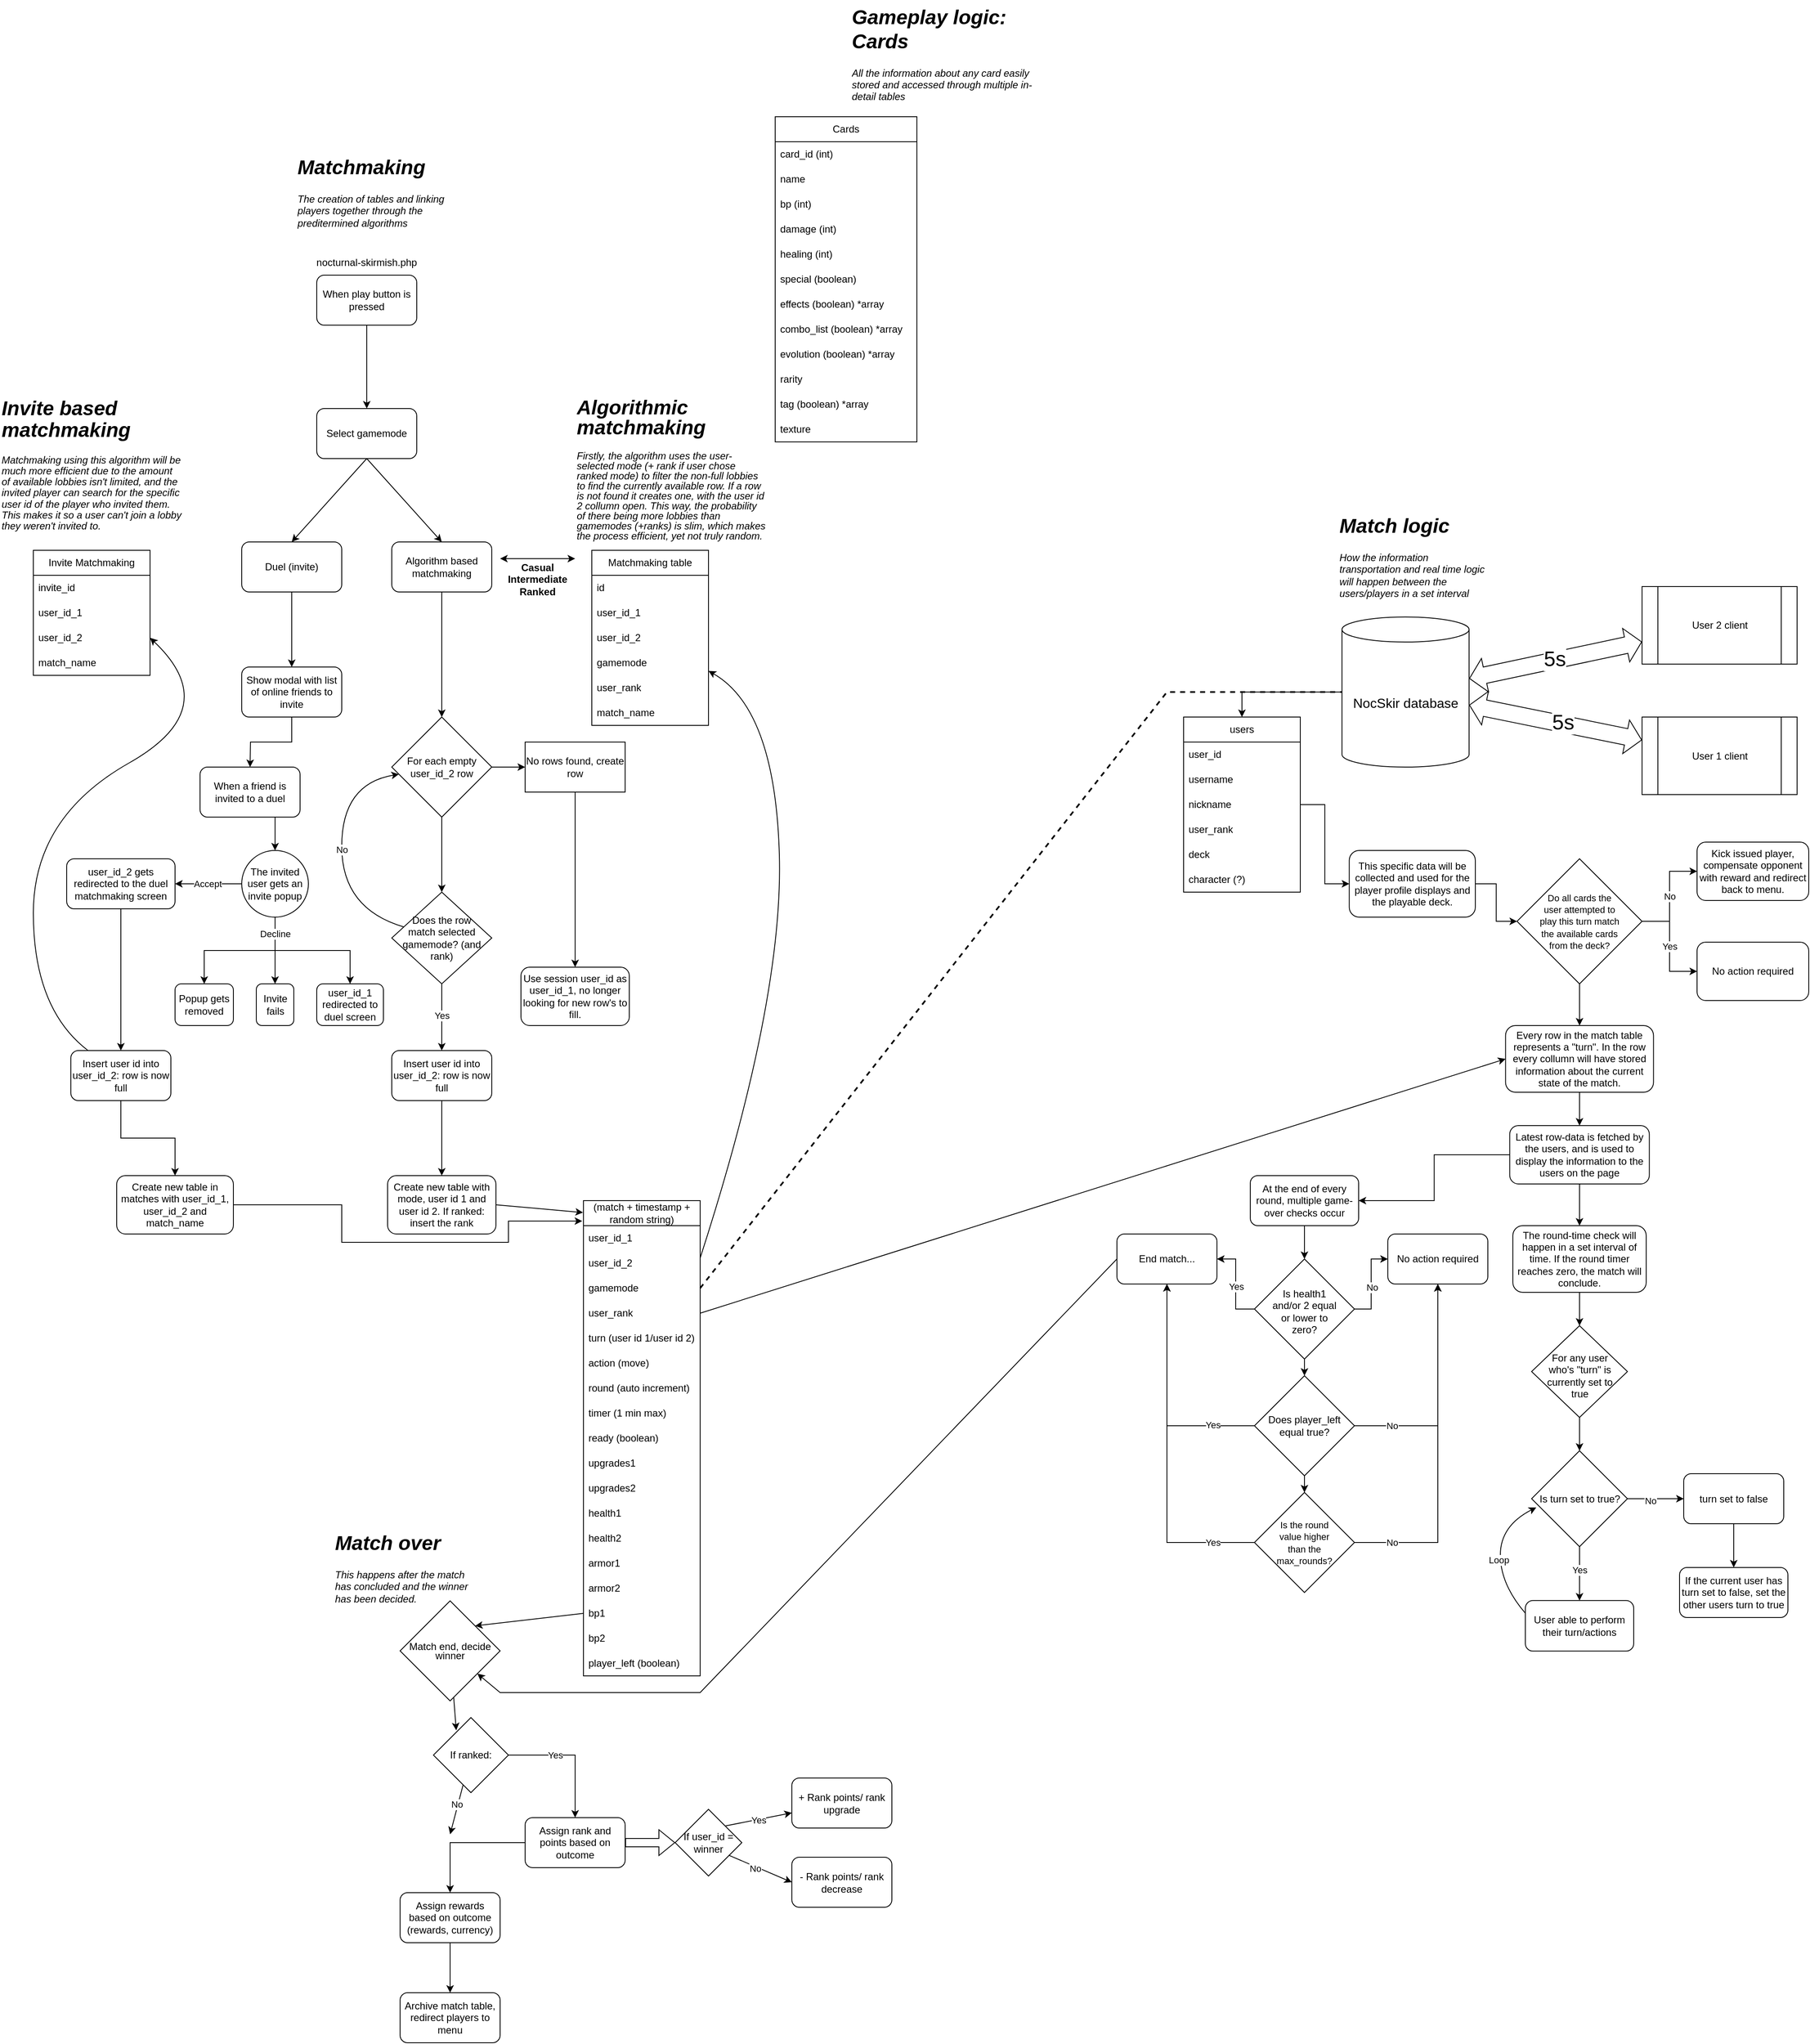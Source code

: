 <mxfile version="26.0.4">
  <diagram name="Page-1" id="myqILL3eeMkwEd0w7rBm">
    <mxGraphModel dx="1690" dy="1597" grid="1" gridSize="10" guides="1" tooltips="1" connect="1" arrows="1" fold="1" page="1" pageScale="1" pageWidth="850" pageHeight="1100" background="none" math="0" shadow="0">
      <root>
        <mxCell id="0" />
        <mxCell id="1" parent="0" />
        <mxCell id="EI8C_f2i3DZrhKItlqoA-1" value="When play button is pressed" style="rounded=1;whiteSpace=wrap;html=1;" parent="1" vertex="1">
          <mxGeometry x="360" y="270" width="120" height="60" as="geometry" />
        </mxCell>
        <mxCell id="EI8C_f2i3DZrhKItlqoA-2" value="nocturnal-skirmish.php" style="text;html=1;align=center;verticalAlign=middle;whiteSpace=wrap;rounded=0;" parent="1" vertex="1">
          <mxGeometry x="345" y="240" width="150" height="30" as="geometry" />
        </mxCell>
        <mxCell id="EI8C_f2i3DZrhKItlqoA-3" value="" style="endArrow=classic;html=1;rounded=0;exitX=0.5;exitY=1;exitDx=0;exitDy=0;entryX=0.5;entryY=0;entryDx=0;entryDy=0;" parent="1" source="EI8C_f2i3DZrhKItlqoA-1" target="EI8C_f2i3DZrhKItlqoA-4" edge="1">
          <mxGeometry width="50" height="50" relative="1" as="geometry">
            <mxPoint x="420" y="350" as="sourcePoint" />
            <mxPoint x="420" y="410" as="targetPoint" />
          </mxGeometry>
        </mxCell>
        <mxCell id="EI8C_f2i3DZrhKItlqoA-4" value="Select gamemode" style="rounded=1;whiteSpace=wrap;html=1;" parent="1" vertex="1">
          <mxGeometry x="360" y="430" width="120" height="60" as="geometry" />
        </mxCell>
        <mxCell id="EI8C_f2i3DZrhKItlqoA-5" value="" style="endArrow=classic;html=1;rounded=0;exitX=0.5;exitY=1;exitDx=0;exitDy=0;entryX=0.5;entryY=0;entryDx=0;entryDy=0;" parent="1" source="EI8C_f2i3DZrhKItlqoA-4" target="EI8C_f2i3DZrhKItlqoA-8" edge="1">
          <mxGeometry width="50" height="50" relative="1" as="geometry">
            <mxPoint x="420" y="500" as="sourcePoint" />
            <mxPoint x="500" y="580" as="targetPoint" />
          </mxGeometry>
        </mxCell>
        <mxCell id="EI8C_f2i3DZrhKItlqoA-6" value="" style="endArrow=classic;html=1;rounded=0;exitX=0.5;exitY=1;exitDx=0;exitDy=0;entryX=0.5;entryY=0;entryDx=0;entryDy=0;" parent="1" source="EI8C_f2i3DZrhKItlqoA-4" target="EI8C_f2i3DZrhKItlqoA-7" edge="1">
          <mxGeometry width="50" height="50" relative="1" as="geometry">
            <mxPoint x="420" y="500" as="sourcePoint" />
            <mxPoint x="340" y="580" as="targetPoint" />
          </mxGeometry>
        </mxCell>
        <mxCell id="EI8C_f2i3DZrhKItlqoA-7" value="Duel (invite)" style="rounded=1;whiteSpace=wrap;html=1;" parent="1" vertex="1">
          <mxGeometry x="270" y="590" width="120" height="60" as="geometry" />
        </mxCell>
        <mxCell id="EI8C_f2i3DZrhKItlqoA-8" value="Algorithm based matchmaking" style="rounded=1;whiteSpace=wrap;html=1;" parent="1" vertex="1">
          <mxGeometry x="450" y="590" width="120" height="60" as="geometry" />
        </mxCell>
        <mxCell id="EI8C_f2i3DZrhKItlqoA-18" value="Matchmaking table" style="swimlane;fontStyle=0;childLayout=stackLayout;horizontal=1;startSize=30;horizontalStack=0;resizeParent=1;resizeParentMax=0;resizeLast=0;collapsible=1;marginBottom=0;whiteSpace=wrap;html=1;" parent="1" vertex="1">
          <mxGeometry x="690" y="600" width="140" height="210" as="geometry">
            <mxRectangle x="690" y="600" width="140" height="30" as="alternateBounds" />
          </mxGeometry>
        </mxCell>
        <mxCell id="EI8C_f2i3DZrhKItlqoA-19" value="id" style="text;strokeColor=none;fillColor=none;align=left;verticalAlign=middle;spacingLeft=4;spacingRight=4;overflow=hidden;points=[[0,0.5],[1,0.5]];portConstraint=eastwest;rotatable=0;whiteSpace=wrap;html=1;" parent="EI8C_f2i3DZrhKItlqoA-18" vertex="1">
          <mxGeometry y="30" width="140" height="30" as="geometry" />
        </mxCell>
        <mxCell id="EI8C_f2i3DZrhKItlqoA-20" value="user_id_1" style="text;strokeColor=none;fillColor=none;align=left;verticalAlign=middle;spacingLeft=4;spacingRight=4;overflow=hidden;points=[[0,0.5],[1,0.5]];portConstraint=eastwest;rotatable=0;whiteSpace=wrap;html=1;" parent="EI8C_f2i3DZrhKItlqoA-18" vertex="1">
          <mxGeometry y="60" width="140" height="30" as="geometry" />
        </mxCell>
        <mxCell id="EI8C_f2i3DZrhKItlqoA-21" value="user_id_2" style="text;strokeColor=none;fillColor=none;align=left;verticalAlign=middle;spacingLeft=4;spacingRight=4;overflow=hidden;points=[[0,0.5],[1,0.5]];portConstraint=eastwest;rotatable=0;whiteSpace=wrap;html=1;" parent="EI8C_f2i3DZrhKItlqoA-18" vertex="1">
          <mxGeometry y="90" width="140" height="30" as="geometry" />
        </mxCell>
        <mxCell id="EI8C_f2i3DZrhKItlqoA-23" value="gamemode" style="text;strokeColor=none;fillColor=none;align=left;verticalAlign=middle;spacingLeft=4;spacingRight=4;overflow=hidden;points=[[0,0.5],[1,0.5]];portConstraint=eastwest;rotatable=0;whiteSpace=wrap;html=1;" parent="EI8C_f2i3DZrhKItlqoA-18" vertex="1">
          <mxGeometry y="120" width="140" height="30" as="geometry" />
        </mxCell>
        <mxCell id="EI8C_f2i3DZrhKItlqoA-22" value="user_rank" style="text;strokeColor=none;fillColor=none;align=left;verticalAlign=middle;spacingLeft=4;spacingRight=4;overflow=hidden;points=[[0,0.5],[1,0.5]];portConstraint=eastwest;rotatable=0;whiteSpace=wrap;html=1;" parent="EI8C_f2i3DZrhKItlqoA-18" vertex="1">
          <mxGeometry y="150" width="140" height="30" as="geometry" />
        </mxCell>
        <mxCell id="EI8C_f2i3DZrhKItlqoA-101" value="match_name" style="text;strokeColor=none;fillColor=none;align=left;verticalAlign=middle;spacingLeft=4;spacingRight=4;overflow=hidden;points=[[0,0.5],[1,0.5]];portConstraint=eastwest;rotatable=0;whiteSpace=wrap;html=1;" parent="EI8C_f2i3DZrhKItlqoA-18" vertex="1">
          <mxGeometry y="180" width="140" height="30" as="geometry" />
        </mxCell>
        <mxCell id="EI8C_f2i3DZrhKItlqoA-24" value="" style="endArrow=classic;startArrow=classic;html=1;rounded=0;" parent="1" edge="1">
          <mxGeometry width="50" height="50" relative="1" as="geometry">
            <mxPoint x="580" y="610" as="sourcePoint" />
            <mxPoint x="670" y="610" as="targetPoint" />
          </mxGeometry>
        </mxCell>
        <mxCell id="EI8C_f2i3DZrhKItlqoA-25" value="&lt;div&gt;&lt;b&gt;Casual&lt;/b&gt;&lt;/div&gt;&lt;div&gt;&lt;b&gt;Intermediate&lt;/b&gt;&lt;/div&gt;&lt;div&gt;&lt;b&gt;Ranked&lt;/b&gt;&lt;br&gt;&lt;/div&gt;" style="text;html=1;align=center;verticalAlign=middle;whiteSpace=wrap;rounded=0;" parent="1" vertex="1">
          <mxGeometry x="595" y="620" width="60" height="30" as="geometry" />
        </mxCell>
        <mxCell id="EI8C_f2i3DZrhKItlqoA-26" value="" style="endArrow=classic;html=1;rounded=0;" parent="1" source="EI8C_f2i3DZrhKItlqoA-8" target="EI8C_f2i3DZrhKItlqoA-27" edge="1">
          <mxGeometry width="50" height="50" relative="1" as="geometry">
            <mxPoint x="510" y="660" as="sourcePoint" />
            <mxPoint x="510" y="790" as="targetPoint" />
          </mxGeometry>
        </mxCell>
        <mxCell id="EI8C_f2i3DZrhKItlqoA-42" value="" style="edgeStyle=orthogonalEdgeStyle;rounded=0;orthogonalLoop=1;jettySize=auto;html=1;" parent="1" source="EI8C_f2i3DZrhKItlqoA-27" target="EI8C_f2i3DZrhKItlqoA-43" edge="1">
          <mxGeometry relative="1" as="geometry">
            <mxPoint x="600" y="860" as="targetPoint" />
          </mxGeometry>
        </mxCell>
        <mxCell id="EI8C_f2i3DZrhKItlqoA-27" value="For each empty user_id_2 row" style="rhombus;whiteSpace=wrap;html=1;" parent="1" vertex="1">
          <mxGeometry x="450" y="800" width="120" height="120" as="geometry" />
        </mxCell>
        <mxCell id="EI8C_f2i3DZrhKItlqoA-28" value="" style="endArrow=classic;html=1;rounded=0;" parent="1" source="EI8C_f2i3DZrhKItlqoA-27" target="EI8C_f2i3DZrhKItlqoA-31" edge="1">
          <mxGeometry width="50" height="50" relative="1" as="geometry">
            <mxPoint x="510" y="930" as="sourcePoint" />
            <mxPoint x="510" y="1000" as="targetPoint" />
          </mxGeometry>
        </mxCell>
        <mxCell id="oT2C7l8W0-6BX3yRoDzb-32" style="edgeStyle=orthogonalEdgeStyle;rounded=0;orthogonalLoop=1;jettySize=auto;html=1;exitX=0.5;exitY=1;exitDx=0;exitDy=0;" parent="1" source="EI8C_f2i3DZrhKItlqoA-31" target="EI8C_f2i3DZrhKItlqoA-38" edge="1">
          <mxGeometry relative="1" as="geometry" />
        </mxCell>
        <mxCell id="oT2C7l8W0-6BX3yRoDzb-33" value="Yes" style="edgeLabel;html=1;align=center;verticalAlign=middle;resizable=0;points=[];" parent="oT2C7l8W0-6BX3yRoDzb-32" vertex="1" connectable="0">
          <mxGeometry x="-0.059" y="3" relative="1" as="geometry">
            <mxPoint x="-3" as="offset" />
          </mxGeometry>
        </mxCell>
        <mxCell id="EI8C_f2i3DZrhKItlqoA-31" value="&lt;div&gt;Does the row&lt;/div&gt;&lt;div&gt;match selected gamemode? (and rank)&lt;br&gt;&lt;/div&gt;" style="rhombus;whiteSpace=wrap;html=1;" parent="1" vertex="1">
          <mxGeometry x="450" y="1010" width="120" height="110" as="geometry" />
        </mxCell>
        <mxCell id="EI8C_f2i3DZrhKItlqoA-38" value="Insert user id into user_id_2: row is now full" style="rounded=1;whiteSpace=wrap;html=1;" parent="1" vertex="1">
          <mxGeometry x="450" y="1200" width="120" height="60" as="geometry" />
        </mxCell>
        <mxCell id="EI8C_f2i3DZrhKItlqoA-40" value="" style="curved=1;endArrow=classic;html=1;rounded=0;" parent="1" source="EI8C_f2i3DZrhKItlqoA-31" target="EI8C_f2i3DZrhKItlqoA-27" edge="1">
          <mxGeometry width="50" height="50" relative="1" as="geometry">
            <mxPoint x="440" y="1060" as="sourcePoint" />
            <mxPoint x="440" y="860" as="targetPoint" />
            <Array as="points">
              <mxPoint x="390" y="1030" />
              <mxPoint x="390" y="880" />
            </Array>
          </mxGeometry>
        </mxCell>
        <mxCell id="oT2C7l8W0-6BX3yRoDzb-31" value="No" style="edgeLabel;html=1;align=center;verticalAlign=middle;resizable=0;points=[];" parent="EI8C_f2i3DZrhKItlqoA-40" vertex="1" connectable="0">
          <mxGeometry x="0.003" relative="1" as="geometry">
            <mxPoint as="offset" />
          </mxGeometry>
        </mxCell>
        <mxCell id="EI8C_f2i3DZrhKItlqoA-43" value="No rows found, create row" style="rounded=0;whiteSpace=wrap;html=1;" parent="1" vertex="1">
          <mxGeometry x="610" y="830" width="120" height="60" as="geometry" />
        </mxCell>
        <mxCell id="EI8C_f2i3DZrhKItlqoA-44" value="" style="endArrow=classic;html=1;rounded=0;" parent="1" source="EI8C_f2i3DZrhKItlqoA-38" target="EI8C_f2i3DZrhKItlqoA-45" edge="1">
          <mxGeometry width="50" height="50" relative="1" as="geometry">
            <mxPoint x="510" y="1280" as="sourcePoint" />
            <mxPoint x="510" y="1340" as="targetPoint" />
          </mxGeometry>
        </mxCell>
        <mxCell id="EI8C_f2i3DZrhKItlqoA-45" value="Create new table with mode, user id 1 and user id 2. If ranked: insert the rank" style="rounded=1;whiteSpace=wrap;html=1;" parent="1" vertex="1">
          <mxGeometry x="445" y="1350" width="130" height="70" as="geometry" />
        </mxCell>
        <mxCell id="EI8C_f2i3DZrhKItlqoA-47" value="(match + timestamp + random string)" style="swimlane;fontStyle=0;childLayout=stackLayout;horizontal=1;startSize=30;horizontalStack=0;resizeParent=1;resizeParentMax=0;resizeLast=0;collapsible=1;marginBottom=0;whiteSpace=wrap;html=1;" parent="1" vertex="1">
          <mxGeometry x="680" y="1380" width="140" height="570" as="geometry" />
        </mxCell>
        <mxCell id="EI8C_f2i3DZrhKItlqoA-48" value="user_id_1" style="text;strokeColor=none;fillColor=none;align=left;verticalAlign=middle;spacingLeft=4;spacingRight=4;overflow=hidden;points=[[0,0.5],[1,0.5]];portConstraint=eastwest;rotatable=0;whiteSpace=wrap;html=1;" parent="EI8C_f2i3DZrhKItlqoA-47" vertex="1">
          <mxGeometry y="30" width="140" height="30" as="geometry" />
        </mxCell>
        <mxCell id="EI8C_f2i3DZrhKItlqoA-49" value="user_id_2" style="text;strokeColor=none;fillColor=none;align=left;verticalAlign=middle;spacingLeft=4;spacingRight=4;overflow=hidden;points=[[0,0.5],[1,0.5]];portConstraint=eastwest;rotatable=0;whiteSpace=wrap;html=1;" parent="EI8C_f2i3DZrhKItlqoA-47" vertex="1">
          <mxGeometry y="60" width="140" height="30" as="geometry" />
        </mxCell>
        <mxCell id="EI8C_f2i3DZrhKItlqoA-50" value="gamemode" style="text;strokeColor=none;fillColor=none;align=left;verticalAlign=middle;spacingLeft=4;spacingRight=4;overflow=hidden;points=[[0,0.5],[1,0.5]];portConstraint=eastwest;rotatable=0;whiteSpace=wrap;html=1;" parent="EI8C_f2i3DZrhKItlqoA-47" vertex="1">
          <mxGeometry y="90" width="140" height="30" as="geometry" />
        </mxCell>
        <mxCell id="EI8C_f2i3DZrhKItlqoA-51" value="user_rank" style="text;strokeColor=none;fillColor=none;align=left;verticalAlign=middle;spacingLeft=4;spacingRight=4;overflow=hidden;points=[[0,0.5],[1,0.5]];portConstraint=eastwest;rotatable=0;whiteSpace=wrap;html=1;" parent="EI8C_f2i3DZrhKItlqoA-47" vertex="1">
          <mxGeometry y="120" width="140" height="30" as="geometry" />
        </mxCell>
        <mxCell id="EI8C_f2i3DZrhKItlqoA-52" value="turn (user id 1/user id 2)" style="text;strokeColor=none;fillColor=none;align=left;verticalAlign=middle;spacingLeft=4;spacingRight=4;overflow=hidden;points=[[0,0.5],[1,0.5]];portConstraint=eastwest;rotatable=0;whiteSpace=wrap;html=1;" parent="EI8C_f2i3DZrhKItlqoA-47" vertex="1">
          <mxGeometry y="150" width="140" height="30" as="geometry" />
        </mxCell>
        <mxCell id="EI8C_f2i3DZrhKItlqoA-53" value="action (move)" style="text;strokeColor=none;fillColor=none;align=left;verticalAlign=middle;spacingLeft=4;spacingRight=4;overflow=hidden;points=[[0,0.5],[1,0.5]];portConstraint=eastwest;rotatable=0;whiteSpace=wrap;html=1;" parent="EI8C_f2i3DZrhKItlqoA-47" vertex="1">
          <mxGeometry y="180" width="140" height="30" as="geometry" />
        </mxCell>
        <mxCell id="EI8C_f2i3DZrhKItlqoA-54" value="round (auto increment)" style="text;strokeColor=none;fillColor=none;align=left;verticalAlign=middle;spacingLeft=4;spacingRight=4;overflow=hidden;points=[[0,0.5],[1,0.5]];portConstraint=eastwest;rotatable=0;whiteSpace=wrap;html=1;" parent="EI8C_f2i3DZrhKItlqoA-47" vertex="1">
          <mxGeometry y="210" width="140" height="30" as="geometry" />
        </mxCell>
        <mxCell id="EI8C_f2i3DZrhKItlqoA-55" value="timer (1 min max)" style="text;strokeColor=none;fillColor=none;align=left;verticalAlign=middle;spacingLeft=4;spacingRight=4;overflow=hidden;points=[[0,0.5],[1,0.5]];portConstraint=eastwest;rotatable=0;whiteSpace=wrap;html=1;" parent="EI8C_f2i3DZrhKItlqoA-47" vertex="1">
          <mxGeometry y="240" width="140" height="30" as="geometry" />
        </mxCell>
        <mxCell id="EI8C_f2i3DZrhKItlqoA-56" value="ready (boolean)" style="text;strokeColor=none;fillColor=none;align=left;verticalAlign=middle;spacingLeft=4;spacingRight=4;overflow=hidden;points=[[0,0.5],[1,0.5]];portConstraint=eastwest;rotatable=0;whiteSpace=wrap;html=1;" parent="EI8C_f2i3DZrhKItlqoA-47" vertex="1">
          <mxGeometry y="270" width="140" height="30" as="geometry" />
        </mxCell>
        <mxCell id="EI8C_f2i3DZrhKItlqoA-57" value="upgrades1" style="text;strokeColor=none;fillColor=none;align=left;verticalAlign=middle;spacingLeft=4;spacingRight=4;overflow=hidden;points=[[0,0.5],[1,0.5]];portConstraint=eastwest;rotatable=0;whiteSpace=wrap;html=1;" parent="EI8C_f2i3DZrhKItlqoA-47" vertex="1">
          <mxGeometry y="300" width="140" height="30" as="geometry" />
        </mxCell>
        <mxCell id="EI8C_f2i3DZrhKItlqoA-58" value="upgrades2" style="text;strokeColor=none;fillColor=none;align=left;verticalAlign=middle;spacingLeft=4;spacingRight=4;overflow=hidden;points=[[0,0.5],[1,0.5]];portConstraint=eastwest;rotatable=0;whiteSpace=wrap;html=1;" parent="EI8C_f2i3DZrhKItlqoA-47" vertex="1">
          <mxGeometry y="330" width="140" height="30" as="geometry" />
        </mxCell>
        <mxCell id="EI8C_f2i3DZrhKItlqoA-62" value="health1" style="text;strokeColor=none;fillColor=none;align=left;verticalAlign=middle;spacingLeft=4;spacingRight=4;overflow=hidden;points=[[0,0.5],[1,0.5]];portConstraint=eastwest;rotatable=0;whiteSpace=wrap;html=1;" parent="EI8C_f2i3DZrhKItlqoA-47" vertex="1">
          <mxGeometry y="360" width="140" height="30" as="geometry" />
        </mxCell>
        <mxCell id="EI8C_f2i3DZrhKItlqoA-63" value="health2" style="text;strokeColor=none;fillColor=none;align=left;verticalAlign=middle;spacingLeft=4;spacingRight=4;overflow=hidden;points=[[0,0.5],[1,0.5]];portConstraint=eastwest;rotatable=0;whiteSpace=wrap;html=1;" parent="EI8C_f2i3DZrhKItlqoA-47" vertex="1">
          <mxGeometry y="390" width="140" height="30" as="geometry" />
        </mxCell>
        <mxCell id="EI8C_f2i3DZrhKItlqoA-64" value="armor1" style="text;strokeColor=none;fillColor=none;align=left;verticalAlign=middle;spacingLeft=4;spacingRight=4;overflow=hidden;points=[[0,0.5],[1,0.5]];portConstraint=eastwest;rotatable=0;whiteSpace=wrap;html=1;" parent="EI8C_f2i3DZrhKItlqoA-47" vertex="1">
          <mxGeometry y="420" width="140" height="30" as="geometry" />
        </mxCell>
        <mxCell id="EI8C_f2i3DZrhKItlqoA-65" value="armor2" style="text;strokeColor=none;fillColor=none;align=left;verticalAlign=middle;spacingLeft=4;spacingRight=4;overflow=hidden;points=[[0,0.5],[1,0.5]];portConstraint=eastwest;rotatable=0;whiteSpace=wrap;html=1;" parent="EI8C_f2i3DZrhKItlqoA-47" vertex="1">
          <mxGeometry y="450" width="140" height="30" as="geometry" />
        </mxCell>
        <mxCell id="EI8C_f2i3DZrhKItlqoA-66" value="bp1" style="text;strokeColor=none;fillColor=none;align=left;verticalAlign=middle;spacingLeft=4;spacingRight=4;overflow=hidden;points=[[0,0.5],[1,0.5]];portConstraint=eastwest;rotatable=0;whiteSpace=wrap;html=1;" parent="EI8C_f2i3DZrhKItlqoA-47" vertex="1">
          <mxGeometry y="480" width="140" height="30" as="geometry" />
        </mxCell>
        <mxCell id="EI8C_f2i3DZrhKItlqoA-67" value="bp2" style="text;strokeColor=none;fillColor=none;align=left;verticalAlign=middle;spacingLeft=4;spacingRight=4;overflow=hidden;points=[[0,0.5],[1,0.5]];portConstraint=eastwest;rotatable=0;whiteSpace=wrap;html=1;" parent="EI8C_f2i3DZrhKItlqoA-47" vertex="1">
          <mxGeometry y="510" width="140" height="30" as="geometry" />
        </mxCell>
        <mxCell id="EI8C_f2i3DZrhKItlqoA-100" value="player_left (boolean)" style="text;strokeColor=none;fillColor=none;align=left;verticalAlign=middle;spacingLeft=4;spacingRight=4;overflow=hidden;points=[[0,0.5],[1,0.5]];portConstraint=eastwest;rotatable=0;whiteSpace=wrap;html=1;" parent="EI8C_f2i3DZrhKItlqoA-47" vertex="1">
          <mxGeometry y="540" width="140" height="30" as="geometry" />
        </mxCell>
        <mxCell id="EI8C_f2i3DZrhKItlqoA-59" value="" style="endArrow=classic;html=1;rounded=0;" parent="1" source="EI8C_f2i3DZrhKItlqoA-7" target="EI8C_f2i3DZrhKItlqoA-60" edge="1">
          <mxGeometry width="50" height="50" relative="1" as="geometry">
            <mxPoint x="330" y="670" as="sourcePoint" />
            <mxPoint x="330" y="720" as="targetPoint" />
          </mxGeometry>
        </mxCell>
        <mxCell id="oT2C7l8W0-6BX3yRoDzb-11" value="" style="edgeStyle=orthogonalEdgeStyle;rounded=0;orthogonalLoop=1;jettySize=auto;html=1;" parent="1" source="EI8C_f2i3DZrhKItlqoA-60" edge="1">
          <mxGeometry relative="1" as="geometry">
            <mxPoint x="280" y="860" as="targetPoint" />
          </mxGeometry>
        </mxCell>
        <mxCell id="EI8C_f2i3DZrhKItlqoA-60" value="Show modal with list of online friends to invite" style="rounded=1;whiteSpace=wrap;html=1;" parent="1" vertex="1">
          <mxGeometry x="270" y="740" width="120" height="60" as="geometry" />
        </mxCell>
        <mxCell id="EI8C_f2i3DZrhKItlqoA-83" value="" style="edgeStyle=orthogonalEdgeStyle;rounded=0;orthogonalLoop=1;jettySize=auto;html=1;entryX=0.5;entryY=0;entryDx=0;entryDy=0;" parent="1" source="EI8C_f2i3DZrhKItlqoA-68" target="EI8C_f2i3DZrhKItlqoA-96" edge="1">
          <mxGeometry relative="1" as="geometry" />
        </mxCell>
        <mxCell id="EI8C_f2i3DZrhKItlqoA-68" value="Assign rank and points based on outcome" style="rounded=1;whiteSpace=wrap;html=1;" parent="1" vertex="1">
          <mxGeometry x="610" y="2120" width="120" height="60" as="geometry" />
        </mxCell>
        <mxCell id="EI8C_f2i3DZrhKItlqoA-69" value="" style="endArrow=classic;html=1;rounded=0;entryX=1;entryY=0;entryDx=0;entryDy=0;exitX=0;exitY=0.5;exitDx=0;exitDy=0;" parent="1" source="EI8C_f2i3DZrhKItlqoA-66" target="EI8C_f2i3DZrhKItlqoA-70" edge="1">
          <mxGeometry width="50" height="50" relative="1" as="geometry">
            <mxPoint x="667.32" y="1890.72" as="sourcePoint" />
            <mxPoint x="590" y="1920.0" as="targetPoint" />
          </mxGeometry>
        </mxCell>
        <mxCell id="EI8C_f2i3DZrhKItlqoA-70" value="&lt;div style=&quot;line-height: 90%;&quot; align=&quot;center&quot;&gt;Match end, decide winner&lt;br&gt;&lt;/div&gt;" style="rhombus;whiteSpace=wrap;html=1;align=center;" parent="1" vertex="1">
          <mxGeometry x="460" y="1860" width="120" height="120" as="geometry" />
        </mxCell>
        <mxCell id="EI8C_f2i3DZrhKItlqoA-71" value="" style="endArrow=classic;html=1;rounded=0;entryX=0.5;entryY=0;entryDx=0;entryDy=0;exitX=1;exitY=0.5;exitDx=0;exitDy=0;" parent="1" source="EI8C_f2i3DZrhKItlqoA-84" target="EI8C_f2i3DZrhKItlqoA-68" edge="1">
          <mxGeometry width="50" height="50" relative="1" as="geometry">
            <mxPoint x="530" y="2040" as="sourcePoint" />
            <mxPoint x="580" y="1990" as="targetPoint" />
            <Array as="points">
              <mxPoint x="670" y="2045" />
            </Array>
          </mxGeometry>
        </mxCell>
        <mxCell id="oT2C7l8W0-6BX3yRoDzb-34" value="Yes" style="edgeLabel;html=1;align=center;verticalAlign=middle;resizable=0;points=[];" parent="EI8C_f2i3DZrhKItlqoA-71" vertex="1" connectable="0">
          <mxGeometry x="-0.287" relative="1" as="geometry">
            <mxPoint as="offset" />
          </mxGeometry>
        </mxCell>
        <mxCell id="EI8C_f2i3DZrhKItlqoA-75" value="If user_id = winner" style="rhombus;whiteSpace=wrap;html=1;" parent="1" vertex="1">
          <mxGeometry x="790" y="2110" width="80" height="80" as="geometry" />
        </mxCell>
        <mxCell id="EI8C_f2i3DZrhKItlqoA-76" value="" style="endArrow=classic;html=1;rounded=0;exitX=1;exitY=0;exitDx=0;exitDy=0;" parent="1" source="EI8C_f2i3DZrhKItlqoA-75" target="EI8C_f2i3DZrhKItlqoA-77" edge="1">
          <mxGeometry width="50" height="50" relative="1" as="geometry">
            <mxPoint x="700" y="2020" as="sourcePoint" />
            <mxPoint x="730" y="2000" as="targetPoint" />
          </mxGeometry>
        </mxCell>
        <mxCell id="oT2C7l8W0-6BX3yRoDzb-36" value="Yes" style="edgeLabel;html=1;align=center;verticalAlign=middle;resizable=0;points=[];" parent="EI8C_f2i3DZrhKItlqoA-76" vertex="1" connectable="0">
          <mxGeometry x="-0.01" relative="1" as="geometry">
            <mxPoint y="1" as="offset" />
          </mxGeometry>
        </mxCell>
        <mxCell id="EI8C_f2i3DZrhKItlqoA-77" value="+ Rank points/ rank upgrade" style="rounded=1;whiteSpace=wrap;html=1;" parent="1" vertex="1">
          <mxGeometry x="930.0" y="2072.5" width="120" height="60" as="geometry" />
        </mxCell>
        <mxCell id="EI8C_f2i3DZrhKItlqoA-79" value="" style="endArrow=classic;html=1;rounded=0;exitX=0.803;exitY=0.688;exitDx=0;exitDy=0;exitPerimeter=0;entryX=0;entryY=0.5;entryDx=0;entryDy=0;" parent="1" source="EI8C_f2i3DZrhKItlqoA-75" target="EI8C_f2i3DZrhKItlqoA-81" edge="1">
          <mxGeometry width="50" height="50" relative="1" as="geometry">
            <mxPoint x="710" y="2030" as="sourcePoint" />
            <mxPoint x="730" y="2070" as="targetPoint" />
            <Array as="points" />
          </mxGeometry>
        </mxCell>
        <mxCell id="oT2C7l8W0-6BX3yRoDzb-37" value="No" style="edgeLabel;html=1;align=center;verticalAlign=middle;resizable=0;points=[];" parent="EI8C_f2i3DZrhKItlqoA-79" vertex="1" connectable="0">
          <mxGeometry x="-0.144" y="-2" relative="1" as="geometry">
            <mxPoint as="offset" />
          </mxGeometry>
        </mxCell>
        <mxCell id="EI8C_f2i3DZrhKItlqoA-81" value="- Rank points/ rank decrease" style="rounded=1;whiteSpace=wrap;html=1;" parent="1" vertex="1">
          <mxGeometry x="930.0" y="2167.5" width="120" height="60" as="geometry" />
        </mxCell>
        <mxCell id="EI8C_f2i3DZrhKItlqoA-82" value="Archive match table, redirect players to menu" style="whiteSpace=wrap;html=1;rounded=1;" parent="1" vertex="1">
          <mxGeometry x="460" y="2330" width="120" height="60" as="geometry" />
        </mxCell>
        <mxCell id="EI8C_f2i3DZrhKItlqoA-86" value="" style="endArrow=classic;html=1;rounded=0;entryX=0.304;entryY=0.169;entryDx=0;entryDy=0;entryPerimeter=0;" parent="1" source="EI8C_f2i3DZrhKItlqoA-70" target="EI8C_f2i3DZrhKItlqoA-84" edge="1">
          <mxGeometry width="50" height="50" relative="1" as="geometry">
            <mxPoint x="539" y="1961" as="sourcePoint" />
            <mxPoint x="600" y="2090" as="targetPoint" />
          </mxGeometry>
        </mxCell>
        <mxCell id="EI8C_f2i3DZrhKItlqoA-84" value="If ranked:" style="rhombus;whiteSpace=wrap;html=1;" parent="1" vertex="1">
          <mxGeometry x="500" y="2000" width="90" height="90" as="geometry" />
        </mxCell>
        <mxCell id="EI8C_f2i3DZrhKItlqoA-92" value="" style="endArrow=classic;html=1;rounded=0;" parent="1" source="EI8C_f2i3DZrhKItlqoA-84" edge="1">
          <mxGeometry width="50" height="50" relative="1" as="geometry">
            <mxPoint x="650" y="2040" as="sourcePoint" />
            <mxPoint x="520" y="2140" as="targetPoint" />
          </mxGeometry>
        </mxCell>
        <mxCell id="oT2C7l8W0-6BX3yRoDzb-35" value="No" style="edgeLabel;html=1;align=center;verticalAlign=middle;resizable=0;points=[];" parent="EI8C_f2i3DZrhKItlqoA-92" vertex="1" connectable="0">
          <mxGeometry x="-0.215" y="-2" relative="1" as="geometry">
            <mxPoint as="offset" />
          </mxGeometry>
        </mxCell>
        <mxCell id="EI8C_f2i3DZrhKItlqoA-94" value="" style="shape=flexArrow;endArrow=classic;html=1;rounded=0;entryX=0;entryY=0.5;entryDx=0;entryDy=0;exitX=1;exitY=0.5;exitDx=0;exitDy=0;" parent="1" source="EI8C_f2i3DZrhKItlqoA-68" target="EI8C_f2i3DZrhKItlqoA-75" edge="1">
          <mxGeometry width="50" height="50" relative="1" as="geometry">
            <mxPoint x="580" y="2230" as="sourcePoint" />
            <mxPoint x="630" y="2180" as="targetPoint" />
          </mxGeometry>
        </mxCell>
        <mxCell id="EI8C_f2i3DZrhKItlqoA-96" value="Assign rewards based on outcome (rewards, currency)" style="rounded=1;whiteSpace=wrap;html=1;" parent="1" vertex="1">
          <mxGeometry x="460" y="2210" width="120" height="60" as="geometry" />
        </mxCell>
        <mxCell id="EI8C_f2i3DZrhKItlqoA-97" value="" style="endArrow=classic;html=1;rounded=0;exitX=0.5;exitY=1;exitDx=0;exitDy=0;" parent="1" source="EI8C_f2i3DZrhKItlqoA-96" target="EI8C_f2i3DZrhKItlqoA-82" edge="1">
          <mxGeometry width="50" height="50" relative="1" as="geometry">
            <mxPoint x="610" y="2300" as="sourcePoint" />
            <mxPoint x="660" y="2250" as="targetPoint" />
          </mxGeometry>
        </mxCell>
        <mxCell id="EI8C_f2i3DZrhKItlqoA-102" value="" style="curved=1;endArrow=classic;html=1;rounded=0;" parent="1" source="EI8C_f2i3DZrhKItlqoA-47" target="EI8C_f2i3DZrhKItlqoA-18" edge="1">
          <mxGeometry width="50" height="50" relative="1" as="geometry">
            <mxPoint x="830" y="1390" as="sourcePoint" />
            <mxPoint x="840" y="800" as="targetPoint" />
            <Array as="points">
              <mxPoint x="920" y="1140" />
              <mxPoint x="910" y="790" />
            </Array>
          </mxGeometry>
        </mxCell>
        <mxCell id="oT2C7l8W0-6BX3yRoDzb-16" style="edgeStyle=orthogonalEdgeStyle;rounded=0;orthogonalLoop=1;jettySize=auto;html=1;exitX=0.75;exitY=1;exitDx=0;exitDy=0;" parent="1" source="oT2C7l8W0-6BX3yRoDzb-14" target="oT2C7l8W0-6BX3yRoDzb-15" edge="1">
          <mxGeometry relative="1" as="geometry" />
        </mxCell>
        <mxCell id="oT2C7l8W0-6BX3yRoDzb-14" value="When a friend is invited to a duel" style="rounded=1;whiteSpace=wrap;html=1;" parent="1" vertex="1">
          <mxGeometry x="220" y="860" width="120" height="60" as="geometry" />
        </mxCell>
        <mxCell id="oT2C7l8W0-6BX3yRoDzb-17" style="edgeStyle=orthogonalEdgeStyle;rounded=0;orthogonalLoop=1;jettySize=auto;html=1;exitX=0.5;exitY=1;exitDx=0;exitDy=0;" parent="1" source="oT2C7l8W0-6BX3yRoDzb-15" target="oT2C7l8W0-6BX3yRoDzb-18" edge="1">
          <mxGeometry relative="1" as="geometry">
            <mxPoint x="309.692" y="1080" as="targetPoint" />
          </mxGeometry>
        </mxCell>
        <mxCell id="oT2C7l8W0-6BX3yRoDzb-19" style="edgeStyle=orthogonalEdgeStyle;rounded=0;orthogonalLoop=1;jettySize=auto;html=1;exitX=0.5;exitY=1;exitDx=0;exitDy=0;" parent="1" source="oT2C7l8W0-6BX3yRoDzb-15" target="oT2C7l8W0-6BX3yRoDzb-20" edge="1">
          <mxGeometry relative="1" as="geometry">
            <mxPoint x="309.692" y="1080" as="targetPoint" />
          </mxGeometry>
        </mxCell>
        <mxCell id="oT2C7l8W0-6BX3yRoDzb-21" style="edgeStyle=orthogonalEdgeStyle;rounded=0;orthogonalLoop=1;jettySize=auto;html=1;exitX=0.5;exitY=1;exitDx=0;exitDy=0;" parent="1" source="oT2C7l8W0-6BX3yRoDzb-15" target="oT2C7l8W0-6BX3yRoDzb-22" edge="1">
          <mxGeometry relative="1" as="geometry">
            <mxPoint x="380" y="1080" as="targetPoint" />
            <Array as="points">
              <mxPoint x="310" y="1080" />
              <mxPoint x="400" y="1080" />
            </Array>
          </mxGeometry>
        </mxCell>
        <mxCell id="oT2C7l8W0-6BX3yRoDzb-25" value="Decline" style="edgeLabel;html=1;align=center;verticalAlign=middle;resizable=0;points=[];" parent="oT2C7l8W0-6BX3yRoDzb-21" vertex="1" connectable="0">
          <mxGeometry x="-0.768" relative="1" as="geometry">
            <mxPoint as="offset" />
          </mxGeometry>
        </mxCell>
        <mxCell id="oT2C7l8W0-6BX3yRoDzb-29" value="" style="edgeStyle=orthogonalEdgeStyle;rounded=0;orthogonalLoop=1;jettySize=auto;html=1;" parent="1" source="oT2C7l8W0-6BX3yRoDzb-15" target="oT2C7l8W0-6BX3yRoDzb-28" edge="1">
          <mxGeometry relative="1" as="geometry" />
        </mxCell>
        <mxCell id="oT2C7l8W0-6BX3yRoDzb-30" value="Accept" style="edgeLabel;html=1;align=center;verticalAlign=middle;resizable=0;points=[];" parent="oT2C7l8W0-6BX3yRoDzb-29" vertex="1" connectable="0">
          <mxGeometry x="0.037" y="3" relative="1" as="geometry">
            <mxPoint y="-3" as="offset" />
          </mxGeometry>
        </mxCell>
        <mxCell id="oT2C7l8W0-6BX3yRoDzb-15" value="The invited user gets an invite popup" style="ellipse;whiteSpace=wrap;html=1;aspect=fixed;" parent="1" vertex="1">
          <mxGeometry x="270" y="960" width="80" height="80" as="geometry" />
        </mxCell>
        <mxCell id="oT2C7l8W0-6BX3yRoDzb-18" value="Popup gets removed" style="rounded=1;whiteSpace=wrap;html=1;" parent="1" vertex="1">
          <mxGeometry x="190" y="1120" width="70" height="50" as="geometry" />
        </mxCell>
        <mxCell id="oT2C7l8W0-6BX3yRoDzb-20" value="Invite fails" style="rounded=1;whiteSpace=wrap;html=1;" parent="1" vertex="1">
          <mxGeometry x="287.5" y="1120" width="45" height="50" as="geometry" />
        </mxCell>
        <mxCell id="oT2C7l8W0-6BX3yRoDzb-22" value="user_id_1 redirected to duel screen" style="rounded=1;whiteSpace=wrap;html=1;" parent="1" vertex="1">
          <mxGeometry x="360" y="1120" width="80" height="50" as="geometry" />
        </mxCell>
        <mxCell id="oT2C7l8W0-6BX3yRoDzb-38" style="edgeStyle=orthogonalEdgeStyle;rounded=0;orthogonalLoop=1;jettySize=auto;html=1;exitX=0.5;exitY=1;exitDx=0;exitDy=0;" parent="1" source="oT2C7l8W0-6BX3yRoDzb-28" target="oT2C7l8W0-6BX3yRoDzb-39" edge="1">
          <mxGeometry relative="1" as="geometry">
            <mxPoint x="125" y="1100" as="targetPoint" />
          </mxGeometry>
        </mxCell>
        <mxCell id="oT2C7l8W0-6BX3yRoDzb-28" value="user_id_2 gets redirected to the duel matchmaking screen" style="rounded=1;whiteSpace=wrap;html=1;" parent="1" vertex="1">
          <mxGeometry x="60" y="970" width="130" height="60" as="geometry" />
        </mxCell>
        <mxCell id="oT2C7l8W0-6BX3yRoDzb-51" style="edgeStyle=orthogonalEdgeStyle;rounded=0;orthogonalLoop=1;jettySize=auto;html=1;exitX=0.5;exitY=1;exitDx=0;exitDy=0;" parent="1" source="oT2C7l8W0-6BX3yRoDzb-39" target="oT2C7l8W0-6BX3yRoDzb-52" edge="1">
          <mxGeometry relative="1" as="geometry">
            <mxPoint x="160" y="1240" as="targetPoint" />
          </mxGeometry>
        </mxCell>
        <mxCell id="oT2C7l8W0-6BX3yRoDzb-39" value="Insert user id into user_id_2: row is now full" style="rounded=1;whiteSpace=wrap;html=1;" parent="1" vertex="1">
          <mxGeometry x="65" y="1200" width="120" height="60" as="geometry" />
        </mxCell>
        <mxCell id="oT2C7l8W0-6BX3yRoDzb-42" value="Invite Matchmaking" style="swimlane;fontStyle=0;childLayout=stackLayout;horizontal=1;startSize=30;horizontalStack=0;resizeParent=1;resizeParentMax=0;resizeLast=0;collapsible=1;marginBottom=0;whiteSpace=wrap;html=1;" parent="1" vertex="1">
          <mxGeometry x="20" y="600" width="140" height="150" as="geometry">
            <mxRectangle x="690" y="600" width="140" height="30" as="alternateBounds" />
          </mxGeometry>
        </mxCell>
        <mxCell id="oT2C7l8W0-6BX3yRoDzb-43" value="invite_id" style="text;strokeColor=none;fillColor=none;align=left;verticalAlign=middle;spacingLeft=4;spacingRight=4;overflow=hidden;points=[[0,0.5],[1,0.5]];portConstraint=eastwest;rotatable=0;whiteSpace=wrap;html=1;" parent="oT2C7l8W0-6BX3yRoDzb-42" vertex="1">
          <mxGeometry y="30" width="140" height="30" as="geometry" />
        </mxCell>
        <mxCell id="oT2C7l8W0-6BX3yRoDzb-44" value="user_id_1" style="text;strokeColor=none;fillColor=none;align=left;verticalAlign=middle;spacingLeft=4;spacingRight=4;overflow=hidden;points=[[0,0.5],[1,0.5]];portConstraint=eastwest;rotatable=0;whiteSpace=wrap;html=1;" parent="oT2C7l8W0-6BX3yRoDzb-42" vertex="1">
          <mxGeometry y="60" width="140" height="30" as="geometry" />
        </mxCell>
        <mxCell id="oT2C7l8W0-6BX3yRoDzb-45" value="user_id_2" style="text;strokeColor=none;fillColor=none;align=left;verticalAlign=middle;spacingLeft=4;spacingRight=4;overflow=hidden;points=[[0,0.5],[1,0.5]];portConstraint=eastwest;rotatable=0;whiteSpace=wrap;html=1;" parent="oT2C7l8W0-6BX3yRoDzb-42" vertex="1">
          <mxGeometry y="90" width="140" height="30" as="geometry" />
        </mxCell>
        <mxCell id="oT2C7l8W0-6BX3yRoDzb-48" value="match_name" style="text;strokeColor=none;fillColor=none;align=left;verticalAlign=middle;spacingLeft=4;spacingRight=4;overflow=hidden;points=[[0,0.5],[1,0.5]];portConstraint=eastwest;rotatable=0;whiteSpace=wrap;html=1;" parent="oT2C7l8W0-6BX3yRoDzb-42" vertex="1">
          <mxGeometry y="120" width="140" height="30" as="geometry" />
        </mxCell>
        <mxCell id="oT2C7l8W0-6BX3yRoDzb-63" style="edgeStyle=orthogonalEdgeStyle;rounded=0;orthogonalLoop=1;jettySize=auto;html=1;exitX=1;exitY=0.5;exitDx=0;exitDy=0;entryX=-0.011;entryY=0.043;entryDx=0;entryDy=0;entryPerimeter=0;" parent="1" source="oT2C7l8W0-6BX3yRoDzb-52" target="EI8C_f2i3DZrhKItlqoA-47" edge="1">
          <mxGeometry relative="1" as="geometry">
            <mxPoint x="640" y="1410" as="targetPoint" />
            <Array as="points">
              <mxPoint x="390" y="1385" />
              <mxPoint x="390" y="1430" />
              <mxPoint x="590" y="1430" />
              <mxPoint x="590" y="1405" />
            </Array>
          </mxGeometry>
        </mxCell>
        <mxCell id="oT2C7l8W0-6BX3yRoDzb-52" value="Create new table in matches with user_id_1, user_id_2 and match_name" style="rounded=1;whiteSpace=wrap;html=1;" parent="1" vertex="1">
          <mxGeometry x="120" y="1350" width="140" height="70" as="geometry" />
        </mxCell>
        <mxCell id="oT2C7l8W0-6BX3yRoDzb-55" value="" style="endArrow=classic;html=1;rounded=0;exitX=1;exitY=0.5;exitDx=0;exitDy=0;entryX=-0.004;entryY=0.025;entryDx=0;entryDy=0;entryPerimeter=0;" parent="1" source="EI8C_f2i3DZrhKItlqoA-45" target="EI8C_f2i3DZrhKItlqoA-47" edge="1">
          <mxGeometry width="50" height="50" relative="1" as="geometry">
            <mxPoint x="580" y="1390" as="sourcePoint" />
            <mxPoint x="630" y="1340" as="targetPoint" />
          </mxGeometry>
        </mxCell>
        <mxCell id="oT2C7l8W0-6BX3yRoDzb-58" value="" style="curved=1;endArrow=classic;html=1;rounded=0;entryX=1;entryY=0.5;entryDx=0;entryDy=0;" parent="1" source="oT2C7l8W0-6BX3yRoDzb-39" target="oT2C7l8W0-6BX3yRoDzb-45" edge="1">
          <mxGeometry width="50" height="50" relative="1" as="geometry">
            <mxPoint x="50" y="1230" as="sourcePoint" />
            <mxPoint x="100" y="1180" as="targetPoint" />
            <Array as="points">
              <mxPoint x="20" y="1150" />
              <mxPoint x="20" y="920" />
              <mxPoint x="250" y="790" />
            </Array>
          </mxGeometry>
        </mxCell>
        <mxCell id="oT2C7l8W0-6BX3yRoDzb-65" value="Cards" style="swimlane;fontStyle=0;childLayout=stackLayout;horizontal=1;startSize=30;horizontalStack=0;resizeParent=1;resizeParentMax=0;resizeLast=0;collapsible=1;marginBottom=0;whiteSpace=wrap;html=1;" parent="1" vertex="1">
          <mxGeometry x="910" y="80" width="170" height="390" as="geometry" />
        </mxCell>
        <mxCell id="oT2C7l8W0-6BX3yRoDzb-66" value="card_id (int)" style="text;strokeColor=none;fillColor=none;align=left;verticalAlign=middle;spacingLeft=4;spacingRight=4;overflow=hidden;points=[[0,0.5],[1,0.5]];portConstraint=eastwest;rotatable=0;whiteSpace=wrap;html=1;" parent="oT2C7l8W0-6BX3yRoDzb-65" vertex="1">
          <mxGeometry y="30" width="170" height="30" as="geometry" />
        </mxCell>
        <mxCell id="oT2C7l8W0-6BX3yRoDzb-67" value="name" style="text;strokeColor=none;fillColor=none;align=left;verticalAlign=middle;spacingLeft=4;spacingRight=4;overflow=hidden;points=[[0,0.5],[1,0.5]];portConstraint=eastwest;rotatable=0;whiteSpace=wrap;html=1;" parent="oT2C7l8W0-6BX3yRoDzb-65" vertex="1">
          <mxGeometry y="60" width="170" height="30" as="geometry" />
        </mxCell>
        <mxCell id="oT2C7l8W0-6BX3yRoDzb-72" value="bp (int)" style="text;strokeColor=none;fillColor=none;align=left;verticalAlign=middle;spacingLeft=4;spacingRight=4;overflow=hidden;points=[[0,0.5],[1,0.5]];portConstraint=eastwest;rotatable=0;whiteSpace=wrap;html=1;" parent="oT2C7l8W0-6BX3yRoDzb-65" vertex="1">
          <mxGeometry y="90" width="170" height="30" as="geometry" />
        </mxCell>
        <mxCell id="oT2C7l8W0-6BX3yRoDzb-73" value="damage (int)" style="text;strokeColor=none;fillColor=none;align=left;verticalAlign=middle;spacingLeft=4;spacingRight=4;overflow=hidden;points=[[0,0.5],[1,0.5]];portConstraint=eastwest;rotatable=0;whiteSpace=wrap;html=1;" parent="oT2C7l8W0-6BX3yRoDzb-65" vertex="1">
          <mxGeometry y="120" width="170" height="30" as="geometry" />
        </mxCell>
        <mxCell id="oT2C7l8W0-6BX3yRoDzb-75" value="healing (int)" style="text;strokeColor=none;fillColor=none;align=left;verticalAlign=middle;spacingLeft=4;spacingRight=4;overflow=hidden;points=[[0,0.5],[1,0.5]];portConstraint=eastwest;rotatable=0;whiteSpace=wrap;html=1;" parent="oT2C7l8W0-6BX3yRoDzb-65" vertex="1">
          <mxGeometry y="150" width="170" height="30" as="geometry" />
        </mxCell>
        <mxCell id="oT2C7l8W0-6BX3yRoDzb-74" value="special (boolean)" style="text;strokeColor=none;fillColor=none;align=left;verticalAlign=middle;spacingLeft=4;spacingRight=4;overflow=hidden;points=[[0,0.5],[1,0.5]];portConstraint=eastwest;rotatable=0;whiteSpace=wrap;html=1;" parent="oT2C7l8W0-6BX3yRoDzb-65" vertex="1">
          <mxGeometry y="180" width="170" height="30" as="geometry" />
        </mxCell>
        <mxCell id="oT2C7l8W0-6BX3yRoDzb-71" value="effects (boolean) *array" style="text;strokeColor=none;fillColor=none;align=left;verticalAlign=middle;spacingLeft=4;spacingRight=4;overflow=hidden;points=[[0,0.5],[1,0.5]];portConstraint=eastwest;rotatable=0;whiteSpace=wrap;html=1;" parent="oT2C7l8W0-6BX3yRoDzb-65" vertex="1">
          <mxGeometry y="210" width="170" height="30" as="geometry" />
        </mxCell>
        <mxCell id="oT2C7l8W0-6BX3yRoDzb-77" value="combo_list (boolean) *array" style="text;strokeColor=none;fillColor=none;align=left;verticalAlign=middle;spacingLeft=4;spacingRight=4;overflow=hidden;points=[[0,0.5],[1,0.5]];portConstraint=eastwest;rotatable=0;whiteSpace=wrap;html=1;" parent="oT2C7l8W0-6BX3yRoDzb-65" vertex="1">
          <mxGeometry y="240" width="170" height="30" as="geometry" />
        </mxCell>
        <mxCell id="oT2C7l8W0-6BX3yRoDzb-78" value="evolution (boolean) *array" style="text;strokeColor=none;fillColor=none;align=left;verticalAlign=middle;spacingLeft=4;spacingRight=4;overflow=hidden;points=[[0,0.5],[1,0.5]];portConstraint=eastwest;rotatable=0;whiteSpace=wrap;html=1;" parent="oT2C7l8W0-6BX3yRoDzb-65" vertex="1">
          <mxGeometry y="270" width="170" height="30" as="geometry" />
        </mxCell>
        <mxCell id="oT2C7l8W0-6BX3yRoDzb-79" value="rarity" style="text;strokeColor=none;fillColor=none;align=left;verticalAlign=middle;spacingLeft=4;spacingRight=4;overflow=hidden;points=[[0,0.5],[1,0.5]];portConstraint=eastwest;rotatable=0;whiteSpace=wrap;html=1;" parent="oT2C7l8W0-6BX3yRoDzb-65" vertex="1">
          <mxGeometry y="300" width="170" height="30" as="geometry" />
        </mxCell>
        <mxCell id="oT2C7l8W0-6BX3yRoDzb-70" value="tag (boolean) *array" style="text;strokeColor=none;fillColor=none;align=left;verticalAlign=middle;spacingLeft=4;spacingRight=4;overflow=hidden;points=[[0,0.5],[1,0.5]];portConstraint=eastwest;rotatable=0;whiteSpace=wrap;html=1;" parent="oT2C7l8W0-6BX3yRoDzb-65" vertex="1">
          <mxGeometry y="330" width="170" height="30" as="geometry" />
        </mxCell>
        <mxCell id="oT2C7l8W0-6BX3yRoDzb-68" value="texture" style="text;strokeColor=none;fillColor=none;align=left;verticalAlign=middle;spacingLeft=4;spacingRight=4;overflow=hidden;points=[[0,0.5],[1,0.5]];portConstraint=eastwest;rotatable=0;whiteSpace=wrap;html=1;" parent="oT2C7l8W0-6BX3yRoDzb-65" vertex="1">
          <mxGeometry y="360" width="170" height="30" as="geometry" />
        </mxCell>
        <mxCell id="pQwzymtS64x7x1kbTtJx-16" style="edgeStyle=orthogonalEdgeStyle;rounded=0;orthogonalLoop=1;jettySize=auto;html=1;entryX=0.5;entryY=0;entryDx=0;entryDy=0;" parent="1" source="pQwzymtS64x7x1kbTtJx-1" target="pQwzymtS64x7x1kbTtJx-11" edge="1">
          <mxGeometry relative="1" as="geometry" />
        </mxCell>
        <mxCell id="pQwzymtS64x7x1kbTtJx-1" value="&lt;font style=&quot;font-size: 16px;&quot;&gt;NocSkir database&lt;/font&gt;" style="shape=cylinder3;whiteSpace=wrap;html=1;boundedLbl=1;backgroundOutline=1;size=15;" parent="1" vertex="1">
          <mxGeometry x="1590" y="680" width="152.5" height="180" as="geometry" />
        </mxCell>
        <mxCell id="pQwzymtS64x7x1kbTtJx-2" value="&lt;h1 style=&quot;margin-top: 0px;&quot;&gt;&lt;i&gt;Match logic&lt;/i&gt;&lt;/h1&gt;&lt;p&gt;&lt;i&gt;How the information transportation and real time logic will happen between the users/players in a set interval&lt;/i&gt;&lt;/p&gt;" style="text;html=1;whiteSpace=wrap;overflow=hidden;rounded=0;" parent="1" vertex="1">
          <mxGeometry x="1585" y="550" width="180" height="120" as="geometry" />
        </mxCell>
        <mxCell id="pQwzymtS64x7x1kbTtJx-5" value="&lt;h1 style=&quot;margin-top: 0px;&quot;&gt;&lt;i&gt;Matchmaking&lt;/i&gt;&lt;/h1&gt;&lt;p&gt;&lt;i&gt;The creation of tables and linking players together through the preditermined algorithms&lt;/i&gt;&lt;/p&gt;" style="text;html=1;whiteSpace=wrap;overflow=hidden;rounded=0;" parent="1" vertex="1">
          <mxGeometry x="335" y="120" width="180" height="120" as="geometry" />
        </mxCell>
        <mxCell id="pQwzymtS64x7x1kbTtJx-6" value="&lt;h1 style=&quot;margin-top: 0px;&quot;&gt;&lt;i&gt;Gameplay logic: Cards&lt;/i&gt;&lt;/h1&gt;&lt;p&gt;&lt;i&gt;All the information about any card easily stored and accessed through multiple in-detail tables&lt;/i&gt;&lt;/p&gt;" style="text;html=1;whiteSpace=wrap;overflow=hidden;rounded=0;" parent="1" vertex="1">
          <mxGeometry x="1000" y="-60" width="220" height="120" as="geometry" />
        </mxCell>
        <mxCell id="pQwzymtS64x7x1kbTtJx-65" value="" style="edgeStyle=orthogonalEdgeStyle;rounded=0;orthogonalLoop=1;jettySize=auto;html=1;" parent="1" source="pQwzymtS64x7x1kbTtJx-11" target="pQwzymtS64x7x1kbTtJx-64" edge="1">
          <mxGeometry relative="1" as="geometry" />
        </mxCell>
        <mxCell id="pQwzymtS64x7x1kbTtJx-11" value="users" style="swimlane;fontStyle=0;childLayout=stackLayout;horizontal=1;startSize=30;horizontalStack=0;resizeParent=1;resizeParentMax=0;resizeLast=0;collapsible=1;marginBottom=0;whiteSpace=wrap;html=1;" parent="1" vertex="1">
          <mxGeometry x="1400" y="800" width="140" height="210" as="geometry" />
        </mxCell>
        <mxCell id="pQwzymtS64x7x1kbTtJx-12" value="user_id" style="text;strokeColor=none;fillColor=none;align=left;verticalAlign=middle;spacingLeft=4;spacingRight=4;overflow=hidden;points=[[0,0.5],[1,0.5]];portConstraint=eastwest;rotatable=0;whiteSpace=wrap;html=1;" parent="pQwzymtS64x7x1kbTtJx-11" vertex="1">
          <mxGeometry y="30" width="140" height="30" as="geometry" />
        </mxCell>
        <mxCell id="pQwzymtS64x7x1kbTtJx-13" value="username" style="text;strokeColor=none;fillColor=none;align=left;verticalAlign=middle;spacingLeft=4;spacingRight=4;overflow=hidden;points=[[0,0.5],[1,0.5]];portConstraint=eastwest;rotatable=0;whiteSpace=wrap;html=1;" parent="pQwzymtS64x7x1kbTtJx-11" vertex="1">
          <mxGeometry y="60" width="140" height="30" as="geometry" />
        </mxCell>
        <mxCell id="pQwzymtS64x7x1kbTtJx-14" value="nickname" style="text;strokeColor=none;fillColor=none;align=left;verticalAlign=middle;spacingLeft=4;spacingRight=4;overflow=hidden;points=[[0,0.5],[1,0.5]];portConstraint=eastwest;rotatable=0;whiteSpace=wrap;html=1;" parent="pQwzymtS64x7x1kbTtJx-11" vertex="1">
          <mxGeometry y="90" width="140" height="30" as="geometry" />
        </mxCell>
        <mxCell id="pQwzymtS64x7x1kbTtJx-18" value="user_rank" style="text;strokeColor=none;fillColor=none;align=left;verticalAlign=middle;spacingLeft=4;spacingRight=4;overflow=hidden;points=[[0,0.5],[1,0.5]];portConstraint=eastwest;rotatable=0;whiteSpace=wrap;html=1;" parent="pQwzymtS64x7x1kbTtJx-11" vertex="1">
          <mxGeometry y="120" width="140" height="30" as="geometry" />
        </mxCell>
        <mxCell id="pQwzymtS64x7x1kbTtJx-19" value="deck" style="text;strokeColor=none;fillColor=none;align=left;verticalAlign=middle;spacingLeft=4;spacingRight=4;overflow=hidden;points=[[0,0.5],[1,0.5]];portConstraint=eastwest;rotatable=0;whiteSpace=wrap;html=1;" parent="pQwzymtS64x7x1kbTtJx-11" vertex="1">
          <mxGeometry y="150" width="140" height="30" as="geometry" />
        </mxCell>
        <mxCell id="pQwzymtS64x7x1kbTtJx-20" value="character (?)" style="text;strokeColor=none;fillColor=none;align=left;verticalAlign=middle;spacingLeft=4;spacingRight=4;overflow=hidden;points=[[0,0.5],[1,0.5]];portConstraint=eastwest;rotatable=0;whiteSpace=wrap;html=1;" parent="pQwzymtS64x7x1kbTtJx-11" vertex="1">
          <mxGeometry y="180" width="140" height="30" as="geometry" />
        </mxCell>
        <mxCell id="pQwzymtS64x7x1kbTtJx-41" value="" style="shape=flexArrow;endArrow=classic;startArrow=classic;html=1;rounded=0;width=20;" parent="1" source="pQwzymtS64x7x1kbTtJx-42" target="pQwzymtS64x7x1kbTtJx-1" edge="1">
          <mxGeometry width="100" height="100" relative="1" as="geometry">
            <mxPoint x="1666" y="1205" as="sourcePoint" />
            <mxPoint x="1720" y="955" as="targetPoint" />
          </mxGeometry>
        </mxCell>
        <mxCell id="pQwzymtS64x7x1kbTtJx-43" value="&lt;font style=&quot;font-size: 25px;&quot;&gt;5s&lt;/font&gt;" style="edgeLabel;html=1;align=center;verticalAlign=middle;resizable=0;points=[];" parent="pQwzymtS64x7x1kbTtJx-41" vertex="1" connectable="0">
          <mxGeometry x="0.028" y="-1" relative="1" as="geometry">
            <mxPoint x="11" as="offset" />
          </mxGeometry>
        </mxCell>
        <mxCell id="pQwzymtS64x7x1kbTtJx-42" value="User 1 client" style="shape=process;whiteSpace=wrap;html=1;backgroundOutline=1;" parent="1" vertex="1">
          <mxGeometry x="1950" y="800" width="186" height="93" as="geometry" />
        </mxCell>
        <mxCell id="pQwzymtS64x7x1kbTtJx-45" value="" style="shape=flexArrow;endArrow=classic;startArrow=classic;html=1;rounded=0;width=20;" parent="1" source="pQwzymtS64x7x1kbTtJx-1" target="pQwzymtS64x7x1kbTtJx-46" edge="1">
          <mxGeometry width="100" height="100" relative="1" as="geometry">
            <mxPoint x="1710" y="865" as="sourcePoint" />
            <mxPoint x="1860" y="1205" as="targetPoint" />
          </mxGeometry>
        </mxCell>
        <mxCell id="pQwzymtS64x7x1kbTtJx-46" value="User 2 client" style="shape=process;whiteSpace=wrap;html=1;backgroundOutline=1;" parent="1" vertex="1">
          <mxGeometry x="1950" y="643.5" width="186" height="93" as="geometry" />
        </mxCell>
        <mxCell id="pQwzymtS64x7x1kbTtJx-48" value="&lt;font style=&quot;font-size: 25px;&quot;&gt;5s&lt;/font&gt;" style="edgeLabel;html=1;align=center;verticalAlign=middle;resizable=0;points=[];" parent="1" vertex="1" connectable="0">
          <mxGeometry x="1840" y="709.997" as="geometry">
            <mxPoint x="5" y="19" as="offset" />
          </mxGeometry>
        </mxCell>
        <mxCell id="pQwzymtS64x7x1kbTtJx-49" value="&lt;h1 style=&quot;margin-top: 0px;&quot;&gt;&lt;i&gt;Match over&lt;/i&gt;&lt;/h1&gt;&lt;p style=&quot;&quot;&gt;&lt;i&gt;This happens after the match has concluded and the winner has been decided.&lt;/i&gt;&lt;/p&gt;" style="text;html=1;whiteSpace=wrap;overflow=hidden;rounded=0;align=left;" parent="1" vertex="1">
          <mxGeometry x="380" y="1770" width="170" height="105" as="geometry" />
        </mxCell>
        <mxCell id="pQwzymtS64x7x1kbTtJx-61" value="" style="endArrow=none;dashed=1;html=1;rounded=0;exitX=1;exitY=0.5;exitDx=0;exitDy=0;strokeWidth=2;" parent="1" source="EI8C_f2i3DZrhKItlqoA-50" target="pQwzymtS64x7x1kbTtJx-1" edge="1">
          <mxGeometry width="50" height="50" relative="1" as="geometry">
            <mxPoint x="820" y="1390" as="sourcePoint" />
            <mxPoint x="870" y="1340" as="targetPoint" />
            <Array as="points">
              <mxPoint x="1380" y="770" />
            </Array>
          </mxGeometry>
        </mxCell>
        <mxCell id="pQwzymtS64x7x1kbTtJx-70" style="edgeStyle=orthogonalEdgeStyle;rounded=0;orthogonalLoop=1;jettySize=auto;html=1;" parent="1" source="pQwzymtS64x7x1kbTtJx-64" target="pQwzymtS64x7x1kbTtJx-66" edge="1">
          <mxGeometry relative="1" as="geometry" />
        </mxCell>
        <mxCell id="pQwzymtS64x7x1kbTtJx-64" value="This specific data will be collected and used for the player profile displays and the playable deck." style="rounded=1;whiteSpace=wrap;html=1;fontStyle=0;startSize=30;" parent="1" vertex="1">
          <mxGeometry x="1598.75" y="960" width="151.25" height="80" as="geometry" />
        </mxCell>
        <mxCell id="pQwzymtS64x7x1kbTtJx-69" value="" style="group;labelBorderColor=none;glass=0;" parent="1" vertex="1" connectable="0">
          <mxGeometry x="1800" y="970" width="150" height="150" as="geometry" />
        </mxCell>
        <mxCell id="pQwzymtS64x7x1kbTtJx-66" value="" style="rhombus;whiteSpace=wrap;horizontal=1;html=1;spacing=1;" parent="pQwzymtS64x7x1kbTtJx-69" vertex="1">
          <mxGeometry width="150" height="150" as="geometry" />
        </mxCell>
        <mxCell id="pQwzymtS64x7x1kbTtJx-67" value="&lt;span style=&quot;font-size: 11px;&quot;&gt;Do all cards the user attempted to play this turn match the available cards from the deck?&lt;/span&gt;" style="text;html=1;align=center;verticalAlign=middle;whiteSpace=wrap;rounded=0;" parent="pQwzymtS64x7x1kbTtJx-69" vertex="1">
          <mxGeometry x="25" y="40" width="100" height="70" as="geometry" />
        </mxCell>
        <mxCell id="pQwzymtS64x7x1kbTtJx-74" value="Kick issued player, compensate opponent with reward and redirect back to menu." style="rounded=1;whiteSpace=wrap;html=1;spacing=1;" parent="1" vertex="1">
          <mxGeometry x="2016" y="950" width="134" height="70" as="geometry" />
        </mxCell>
        <mxCell id="pQwzymtS64x7x1kbTtJx-75" value="No" style="edgeStyle=orthogonalEdgeStyle;rounded=0;orthogonalLoop=1;jettySize=auto;html=1;" parent="1" source="pQwzymtS64x7x1kbTtJx-66" target="pQwzymtS64x7x1kbTtJx-74" edge="1">
          <mxGeometry relative="1" as="geometry" />
        </mxCell>
        <mxCell id="pQwzymtS64x7x1kbTtJx-79" value="No action required" style="rounded=1;whiteSpace=wrap;html=1;spacing=1;" parent="1" vertex="1">
          <mxGeometry x="2016" y="1070" width="134" height="70" as="geometry" />
        </mxCell>
        <mxCell id="pQwzymtS64x7x1kbTtJx-80" value="Yes" style="edgeStyle=orthogonalEdgeStyle;rounded=0;orthogonalLoop=1;jettySize=auto;html=1;" parent="1" source="pQwzymtS64x7x1kbTtJx-66" target="pQwzymtS64x7x1kbTtJx-79" edge="1">
          <mxGeometry relative="1" as="geometry" />
        </mxCell>
        <mxCell id="pQwzymtS64x7x1kbTtJx-82" value="&lt;h1 style=&quot;margin-top: 0px; line-height: 110%;&quot;&gt;&lt;i&gt;Invite based matchmaking&lt;/i&gt;&lt;/h1&gt;&lt;p style=&quot;margin-top: 10px; line-height: 110%;&quot;&gt;&lt;i&gt;Matchmaking using this algorithm will be much more efficient due to the amount of available lobbies isn&#39;t limited, and the invited player can search for the specific user id of the player who invited them. This makes it so a user can&#39;t join a lobby they weren&#39;t invited to.&lt;/i&gt;&lt;/p&gt;" style="text;html=1;whiteSpace=wrap;overflow=hidden;rounded=0;" parent="1" vertex="1">
          <mxGeometry x="-20" y="410" width="220" height="170" as="geometry" />
        </mxCell>
        <mxCell id="pQwzymtS64x7x1kbTtJx-83" value="&lt;h1 style=&quot;margin-top: 0px; line-height: 100%;&quot;&gt;&lt;i&gt;Algorithmic matchmaking&lt;/i&gt;&lt;/h1&gt;&lt;p style=&quot;margin-top: 10px; line-height: 100%;&quot;&gt;&lt;i&gt;Firstly, the algorithm uses the user-selected mode (+ rank if user chose ranked mode) to filter the non-full lobbies to find the currently available row. If a row is not found it creates one, with the user id 2 collumn open. This way, the probability of there being more lobbies than gamemodes (+ranks) is slim, which makes the process efficient, yet not truly random.&lt;/i&gt;&lt;/p&gt;" style="text;html=1;whiteSpace=wrap;overflow=hidden;rounded=0;" parent="1" vertex="1">
          <mxGeometry x="670" y="410" width="230" height="190" as="geometry" />
        </mxCell>
        <mxCell id="pQwzymtS64x7x1kbTtJx-84" value="" style="endArrow=classic;html=1;rounded=0;entryX=0;entryY=0.5;entryDx=0;entryDy=0;exitX=1;exitY=0.5;exitDx=0;exitDy=0;" parent="1" source="EI8C_f2i3DZrhKItlqoA-51" target="pQwzymtS64x7x1kbTtJx-85" edge="1">
          <mxGeometry width="50" height="50" relative="1" as="geometry">
            <mxPoint x="1040" y="1500" as="sourcePoint" />
            <mxPoint x="1790" y="1200" as="targetPoint" />
          </mxGeometry>
        </mxCell>
        <mxCell id="pQwzymtS64x7x1kbTtJx-99" value="" style="edgeStyle=orthogonalEdgeStyle;rounded=0;orthogonalLoop=1;jettySize=auto;html=1;" parent="1" source="pQwzymtS64x7x1kbTtJx-85" target="pQwzymtS64x7x1kbTtJx-98" edge="1">
          <mxGeometry relative="1" as="geometry" />
        </mxCell>
        <mxCell id="pQwzymtS64x7x1kbTtJx-85" value="Every row in the match table represents a &quot;turn&quot;. In the row every collumn will have stored information about the current state of the match." style="rounded=1;whiteSpace=wrap;html=1;spacing=1;" parent="1" vertex="1">
          <mxGeometry x="1786.25" y="1170" width="177.5" height="80" as="geometry" />
        </mxCell>
        <mxCell id="pQwzymtS64x7x1kbTtJx-86" value="" style="edgeStyle=orthogonalEdgeStyle;rounded=0;orthogonalLoop=1;jettySize=auto;html=1;" parent="1" source="pQwzymtS64x7x1kbTtJx-66" target="pQwzymtS64x7x1kbTtJx-85" edge="1">
          <mxGeometry relative="1" as="geometry" />
        </mxCell>
        <mxCell id="pQwzymtS64x7x1kbTtJx-101" value="" style="edgeStyle=orthogonalEdgeStyle;rounded=0;orthogonalLoop=1;jettySize=auto;html=1;" parent="1" source="pQwzymtS64x7x1kbTtJx-98" target="pQwzymtS64x7x1kbTtJx-100" edge="1">
          <mxGeometry relative="1" as="geometry" />
        </mxCell>
        <mxCell id="pQwzymtS64x7x1kbTtJx-98" value="&lt;div&gt;Latest row-data is fetched by the users, and is used to display the information to the users on the page&lt;br&gt;&lt;/div&gt;" style="whiteSpace=wrap;html=1;rounded=1;spacing=1;align=center;" parent="1" vertex="1">
          <mxGeometry x="1791.25" y="1290" width="167.5" height="70" as="geometry" />
        </mxCell>
        <mxCell id="pQwzymtS64x7x1kbTtJx-106" style="edgeStyle=orthogonalEdgeStyle;rounded=0;orthogonalLoop=1;jettySize=auto;html=1;" parent="1" source="pQwzymtS64x7x1kbTtJx-100" target="pQwzymtS64x7x1kbTtJx-102" edge="1">
          <mxGeometry relative="1" as="geometry" />
        </mxCell>
        <mxCell id="pQwzymtS64x7x1kbTtJx-100" value="At the end of every round, multiple game-over checks occur" style="whiteSpace=wrap;html=1;rounded=1;spacing=1;" parent="1" vertex="1">
          <mxGeometry x="1480" y="1350" width="130" height="60" as="geometry" />
        </mxCell>
        <mxCell id="pQwzymtS64x7x1kbTtJx-105" value="" style="group" parent="1" vertex="1" connectable="0">
          <mxGeometry x="1485" y="1450" width="120" height="120" as="geometry" />
        </mxCell>
        <mxCell id="pQwzymtS64x7x1kbTtJx-102" value="" style="rhombus;whiteSpace=wrap;html=1;" parent="pQwzymtS64x7x1kbTtJx-105" vertex="1">
          <mxGeometry width="120" height="120" as="geometry" />
        </mxCell>
        <mxCell id="pQwzymtS64x7x1kbTtJx-104" value="Is health1 and/or 2 equal or lower to zero?" style="text;html=1;align=center;verticalAlign=middle;whiteSpace=wrap;rounded=0;" parent="pQwzymtS64x7x1kbTtJx-105" vertex="1">
          <mxGeometry x="20" y="15" width="80" height="95" as="geometry" />
        </mxCell>
        <mxCell id="pQwzymtS64x7x1kbTtJx-109" value="End match..." style="rounded=1;whiteSpace=wrap;html=1;" parent="1" vertex="1">
          <mxGeometry x="1320" y="1420" width="120" height="60" as="geometry" />
        </mxCell>
        <mxCell id="pQwzymtS64x7x1kbTtJx-108" style="edgeStyle=orthogonalEdgeStyle;rounded=0;orthogonalLoop=1;jettySize=auto;html=1;" parent="1" source="pQwzymtS64x7x1kbTtJx-102" target="pQwzymtS64x7x1kbTtJx-109" edge="1">
          <mxGeometry relative="1" as="geometry">
            <mxPoint x="1440" y="1450" as="targetPoint" />
          </mxGeometry>
        </mxCell>
        <mxCell id="pQwzymtS64x7x1kbTtJx-111" value="Yes" style="edgeLabel;html=1;align=center;verticalAlign=middle;resizable=0;points=[];" parent="pQwzymtS64x7x1kbTtJx-108" vertex="1" connectable="0">
          <mxGeometry x="-0.054" relative="1" as="geometry">
            <mxPoint as="offset" />
          </mxGeometry>
        </mxCell>
        <mxCell id="pQwzymtS64x7x1kbTtJx-110" value="" style="endArrow=classic;html=1;rounded=0;" parent="1" target="EI8C_f2i3DZrhKItlqoA-70" edge="1">
          <mxGeometry width="50" height="50" relative="1" as="geometry">
            <mxPoint x="1320" y="1450" as="sourcePoint" />
            <mxPoint x="1370" y="1400" as="targetPoint" />
            <Array as="points">
              <mxPoint x="820" y="1970" />
              <mxPoint x="580" y="1970" />
            </Array>
          </mxGeometry>
        </mxCell>
        <mxCell id="pQwzymtS64x7x1kbTtJx-113" value="No action required" style="rounded=1;whiteSpace=wrap;html=1;" parent="1" vertex="1">
          <mxGeometry x="1645" y="1420" width="120" height="60" as="geometry" />
        </mxCell>
        <mxCell id="pQwzymtS64x7x1kbTtJx-112" style="edgeStyle=orthogonalEdgeStyle;rounded=0;orthogonalLoop=1;jettySize=auto;html=1;" parent="1" source="pQwzymtS64x7x1kbTtJx-102" target="pQwzymtS64x7x1kbTtJx-113" edge="1">
          <mxGeometry relative="1" as="geometry">
            <mxPoint x="1440" y="1570" as="targetPoint" />
          </mxGeometry>
        </mxCell>
        <mxCell id="pQwzymtS64x7x1kbTtJx-117" value="No" style="edgeLabel;html=1;align=center;verticalAlign=middle;resizable=0;points=[];" parent="pQwzymtS64x7x1kbTtJx-112" vertex="1" connectable="0">
          <mxGeometry x="-0.02" y="-1" relative="1" as="geometry">
            <mxPoint y="3" as="offset" />
          </mxGeometry>
        </mxCell>
        <mxCell id="pQwzymtS64x7x1kbTtJx-146" style="edgeStyle=orthogonalEdgeStyle;rounded=0;orthogonalLoop=1;jettySize=auto;html=1;" parent="1" source="pQwzymtS64x7x1kbTtJx-121" target="pQwzymtS64x7x1kbTtJx-109" edge="1">
          <mxGeometry relative="1" as="geometry" />
        </mxCell>
        <mxCell id="pQwzymtS64x7x1kbTtJx-148" value="&lt;font&gt;Yes&lt;/font&gt;" style="edgeLabel;html=1;align=center;verticalAlign=middle;resizable=0;points=[];spacing=4;" parent="pQwzymtS64x7x1kbTtJx-146" vertex="1" connectable="0">
          <mxGeometry x="-0.638" y="-1" relative="1" as="geometry">
            <mxPoint as="offset" />
          </mxGeometry>
        </mxCell>
        <mxCell id="pQwzymtS64x7x1kbTtJx-147" style="edgeStyle=orthogonalEdgeStyle;rounded=0;orthogonalLoop=1;jettySize=auto;html=1;exitX=1;exitY=0.5;exitDx=0;exitDy=0;" parent="1" source="pQwzymtS64x7x1kbTtJx-121" target="pQwzymtS64x7x1kbTtJx-113" edge="1">
          <mxGeometry relative="1" as="geometry" />
        </mxCell>
        <mxCell id="pQwzymtS64x7x1kbTtJx-149" value="No" style="edgeLabel;html=1;align=center;verticalAlign=middle;resizable=0;points=[];" parent="pQwzymtS64x7x1kbTtJx-147" vertex="1" connectable="0">
          <mxGeometry x="-0.695" y="1" relative="1" as="geometry">
            <mxPoint x="4" y="1" as="offset" />
          </mxGeometry>
        </mxCell>
        <mxCell id="pQwzymtS64x7x1kbTtJx-151" value="" style="edgeStyle=orthogonalEdgeStyle;rounded=0;orthogonalLoop=1;jettySize=auto;html=1;" parent="1" source="pQwzymtS64x7x1kbTtJx-121" target="pQwzymtS64x7x1kbTtJx-150" edge="1">
          <mxGeometry relative="1" as="geometry" />
        </mxCell>
        <mxCell id="pQwzymtS64x7x1kbTtJx-121" value="Does player_left equal true?" style="rhombus;whiteSpace=wrap;html=1;" parent="1" vertex="1">
          <mxGeometry x="1485" y="1590" width="120" height="120" as="geometry" />
        </mxCell>
        <mxCell id="pQwzymtS64x7x1kbTtJx-123" value="" style="endArrow=classic;html=1;rounded=0;exitX=0.5;exitY=1;exitDx=0;exitDy=0;" parent="1" source="pQwzymtS64x7x1kbTtJx-102" target="pQwzymtS64x7x1kbTtJx-121" edge="1">
          <mxGeometry width="50" height="50" relative="1" as="geometry">
            <mxPoint x="1550" y="1560" as="sourcePoint" />
            <mxPoint x="1600" y="1510" as="targetPoint" />
          </mxGeometry>
        </mxCell>
        <mxCell id="pQwzymtS64x7x1kbTtJx-153" style="edgeStyle=orthogonalEdgeStyle;rounded=0;orthogonalLoop=1;jettySize=auto;html=1;" parent="1" source="pQwzymtS64x7x1kbTtJx-150" target="pQwzymtS64x7x1kbTtJx-109" edge="1">
          <mxGeometry relative="1" as="geometry" />
        </mxCell>
        <mxCell id="pQwzymtS64x7x1kbTtJx-156" style="edgeStyle=orthogonalEdgeStyle;rounded=0;orthogonalLoop=1;jettySize=auto;html=1;exitX=1;exitY=0.5;exitDx=0;exitDy=0;" parent="1" source="pQwzymtS64x7x1kbTtJx-150" target="pQwzymtS64x7x1kbTtJx-113" edge="1">
          <mxGeometry relative="1" as="geometry" />
        </mxCell>
        <mxCell id="pQwzymtS64x7x1kbTtJx-150" value="" style="rhombus;whiteSpace=wrap;html=1;" parent="1" vertex="1">
          <mxGeometry x="1485" y="1730" width="120" height="120" as="geometry" />
        </mxCell>
        <mxCell id="pQwzymtS64x7x1kbTtJx-152" value="&lt;font style=&quot;font-size: 11px;&quot;&gt;Is the round value higher than the max_rounds?&lt;/font&gt;" style="text;html=1;align=center;verticalAlign=middle;whiteSpace=wrap;rounded=0;" parent="1" vertex="1">
          <mxGeometry x="1510" y="1749.37" width="70" height="81.25" as="geometry" />
        </mxCell>
        <mxCell id="pQwzymtS64x7x1kbTtJx-154" value="Yes" style="edgeLabel;html=1;align=center;verticalAlign=middle;resizable=0;points=[];" parent="1" vertex="1" connectable="0">
          <mxGeometry x="1435" y="1789.99" as="geometry" />
        </mxCell>
        <mxCell id="pQwzymtS64x7x1kbTtJx-157" value="No" style="edgeLabel;html=1;align=center;verticalAlign=middle;resizable=0;points=[];" parent="1" vertex="1" connectable="0">
          <mxGeometry x="1650.003" y="1789.99" as="geometry" />
        </mxCell>
        <mxCell id="pQwzymtS64x7x1kbTtJx-164" value="" style="edgeStyle=orthogonalEdgeStyle;rounded=0;orthogonalLoop=1;jettySize=auto;html=1;" parent="1" source="pQwzymtS64x7x1kbTtJx-159" target="wGgicrv_s1oQboJG13sr-1" edge="1">
          <mxGeometry relative="1" as="geometry">
            <mxPoint x="1875" y="1580" as="targetPoint" />
          </mxGeometry>
        </mxCell>
        <mxCell id="pQwzymtS64x7x1kbTtJx-159" value="The round-time check will happen in a set interval of time. If the round timer reaches zero, the match will conclude." style="whiteSpace=wrap;html=1;rounded=1;spacing=1;" parent="1" vertex="1">
          <mxGeometry x="1795" y="1410" width="160" height="80" as="geometry" />
        </mxCell>
        <mxCell id="pQwzymtS64x7x1kbTtJx-160" value="" style="endArrow=classic;html=1;rounded=0;" parent="1" source="pQwzymtS64x7x1kbTtJx-98" target="pQwzymtS64x7x1kbTtJx-159" edge="1">
          <mxGeometry width="50" height="50" relative="1" as="geometry">
            <mxPoint x="1870" y="1360" as="sourcePoint" />
            <mxPoint x="1920" y="1310" as="targetPoint" />
          </mxGeometry>
        </mxCell>
        <mxCell id="pQwzymtS64x7x1kbTtJx-161" value="Use session user_id as user_id_1, no longer looking for new row&#39;s to fill." style="rounded=1;whiteSpace=wrap;html=1;" parent="1" vertex="1">
          <mxGeometry x="605" y="1100" width="130" height="70" as="geometry" />
        </mxCell>
        <mxCell id="pQwzymtS64x7x1kbTtJx-162" value="" style="endArrow=classic;html=1;rounded=0;exitX=0.5;exitY=1;exitDx=0;exitDy=0;" parent="1" source="EI8C_f2i3DZrhKItlqoA-43" target="pQwzymtS64x7x1kbTtJx-161" edge="1">
          <mxGeometry width="50" height="50" relative="1" as="geometry">
            <mxPoint x="710" y="950" as="sourcePoint" />
            <mxPoint x="760" y="900" as="targetPoint" />
          </mxGeometry>
        </mxCell>
        <mxCell id="pQwzymtS64x7x1kbTtJx-168" value="" style="edgeStyle=orthogonalEdgeStyle;rounded=0;orthogonalLoop=1;jettySize=auto;html=1;" parent="1" source="pQwzymtS64x7x1kbTtJx-165" target="pQwzymtS64x7x1kbTtJx-167" edge="1">
          <mxGeometry relative="1" as="geometry" />
        </mxCell>
        <mxCell id="pQwzymtS64x7x1kbTtJx-174" value="Yes" style="edgeLabel;html=1;align=center;verticalAlign=middle;resizable=0;points=[];" parent="pQwzymtS64x7x1kbTtJx-168" vertex="1" connectable="0">
          <mxGeometry x="-0.408" relative="1" as="geometry">
            <mxPoint y="9" as="offset" />
          </mxGeometry>
        </mxCell>
        <mxCell id="pQwzymtS64x7x1kbTtJx-175" style="edgeStyle=orthogonalEdgeStyle;rounded=0;orthogonalLoop=1;jettySize=auto;html=1;" parent="1" source="pQwzymtS64x7x1kbTtJx-165" target="pQwzymtS64x7x1kbTtJx-177" edge="1">
          <mxGeometry relative="1" as="geometry">
            <mxPoint x="2000" y="1737.5" as="targetPoint" />
          </mxGeometry>
        </mxCell>
        <mxCell id="pQwzymtS64x7x1kbTtJx-176" value="No" style="edgeLabel;html=1;align=center;verticalAlign=middle;resizable=0;points=[];" parent="pQwzymtS64x7x1kbTtJx-175" vertex="1" connectable="0">
          <mxGeometry x="-0.183" y="-2" relative="1" as="geometry">
            <mxPoint as="offset" />
          </mxGeometry>
        </mxCell>
        <mxCell id="pQwzymtS64x7x1kbTtJx-165" value="Is turn set to true?" style="rhombus;whiteSpace=wrap;html=1;" parent="1" vertex="1">
          <mxGeometry x="1817.5" y="1680" width="115" height="115" as="geometry" />
        </mxCell>
        <mxCell id="pQwzymtS64x7x1kbTtJx-167" value="User able to perform their turn/actions" style="rounded=1;whiteSpace=wrap;html=1;" parent="1" vertex="1">
          <mxGeometry x="1810" y="1859.67" width="130" height="60.63" as="geometry" />
        </mxCell>
        <mxCell id="pQwzymtS64x7x1kbTtJx-172" value="" style="curved=1;endArrow=classic;html=1;rounded=0;entryX=0.049;entryY=0.591;entryDx=0;entryDy=0;exitX=0;exitY=0.25;exitDx=0;exitDy=0;entryPerimeter=0;" parent="1" source="pQwzymtS64x7x1kbTtJx-167" target="pQwzymtS64x7x1kbTtJx-165" edge="1">
          <mxGeometry width="50" height="50" relative="1" as="geometry">
            <mxPoint x="1810" y="1880" as="sourcePoint" />
            <mxPoint x="1860" y="1830" as="targetPoint" />
            <Array as="points">
              <mxPoint x="1780" y="1840" />
              <mxPoint x="1780" y="1770" />
            </Array>
          </mxGeometry>
        </mxCell>
        <mxCell id="pQwzymtS64x7x1kbTtJx-173" value="Loop" style="edgeLabel;html=1;align=center;verticalAlign=middle;resizable=0;points=[];" parent="pQwzymtS64x7x1kbTtJx-172" vertex="1" connectable="0">
          <mxGeometry x="-0.086" y="2" relative="1" as="geometry">
            <mxPoint as="offset" />
          </mxGeometry>
        </mxCell>
        <mxCell id="pQwzymtS64x7x1kbTtJx-184" style="edgeStyle=orthogonalEdgeStyle;rounded=0;orthogonalLoop=1;jettySize=auto;html=1;" parent="1" source="pQwzymtS64x7x1kbTtJx-177" target="pQwzymtS64x7x1kbTtJx-183" edge="1">
          <mxGeometry relative="1" as="geometry" />
        </mxCell>
        <mxCell id="pQwzymtS64x7x1kbTtJx-177" value="turn set to false" style="rounded=1;whiteSpace=wrap;html=1;" parent="1" vertex="1">
          <mxGeometry x="2000" y="1707.5" width="120" height="60" as="geometry" />
        </mxCell>
        <mxCell id="pQwzymtS64x7x1kbTtJx-183" value="If the current user has turn set to false, set the other users turn to true" style="rounded=1;whiteSpace=wrap;html=1;" parent="1" vertex="1">
          <mxGeometry x="1995" y="1820" width="130" height="60" as="geometry" />
        </mxCell>
        <mxCell id="wGgicrv_s1oQboJG13sr-3" style="edgeStyle=orthogonalEdgeStyle;rounded=0;orthogonalLoop=1;jettySize=auto;html=1;" edge="1" parent="1" source="wGgicrv_s1oQboJG13sr-1" target="pQwzymtS64x7x1kbTtJx-165">
          <mxGeometry relative="1" as="geometry" />
        </mxCell>
        <mxCell id="wGgicrv_s1oQboJG13sr-1" value="" style="rhombus;whiteSpace=wrap;html=1;" vertex="1" parent="1">
          <mxGeometry x="1817.5" y="1530" width="115" height="110" as="geometry" />
        </mxCell>
        <mxCell id="wGgicrv_s1oQboJG13sr-4" value="For any user who&#39;s &quot;turn&quot; is currently set to true" style="text;html=1;align=center;verticalAlign=middle;whiteSpace=wrap;rounded=0;" vertex="1" parent="1">
          <mxGeometry x="1832.5" y="1570" width="85" height="40" as="geometry" />
        </mxCell>
      </root>
    </mxGraphModel>
  </diagram>
</mxfile>
